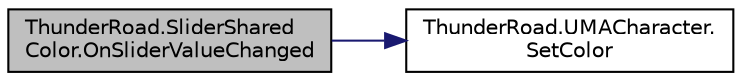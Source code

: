 digraph "ThunderRoad.SliderSharedColor.OnSliderValueChanged"
{
 // LATEX_PDF_SIZE
  edge [fontname="Helvetica",fontsize="10",labelfontname="Helvetica",labelfontsize="10"];
  node [fontname="Helvetica",fontsize="10",shape=record];
  rankdir="LR";
  Node1 [label="ThunderRoad.SliderShared\lColor.OnSliderValueChanged",height=0.2,width=0.4,color="black", fillcolor="grey75", style="filled", fontcolor="black",tooltip="Called when [slider value changed]."];
  Node1 -> Node2 [color="midnightblue",fontsize="10",style="solid",fontname="Helvetica"];
  Node2 [label="ThunderRoad.UMACharacter.\lSetColor",height=0.2,width=0.4,color="black", fillcolor="white", style="filled",URL="$class_thunder_road_1_1_u_m_a_character.html#ac40464041ffea6494cb6473cc95a015e",tooltip="Sets the color."];
}

